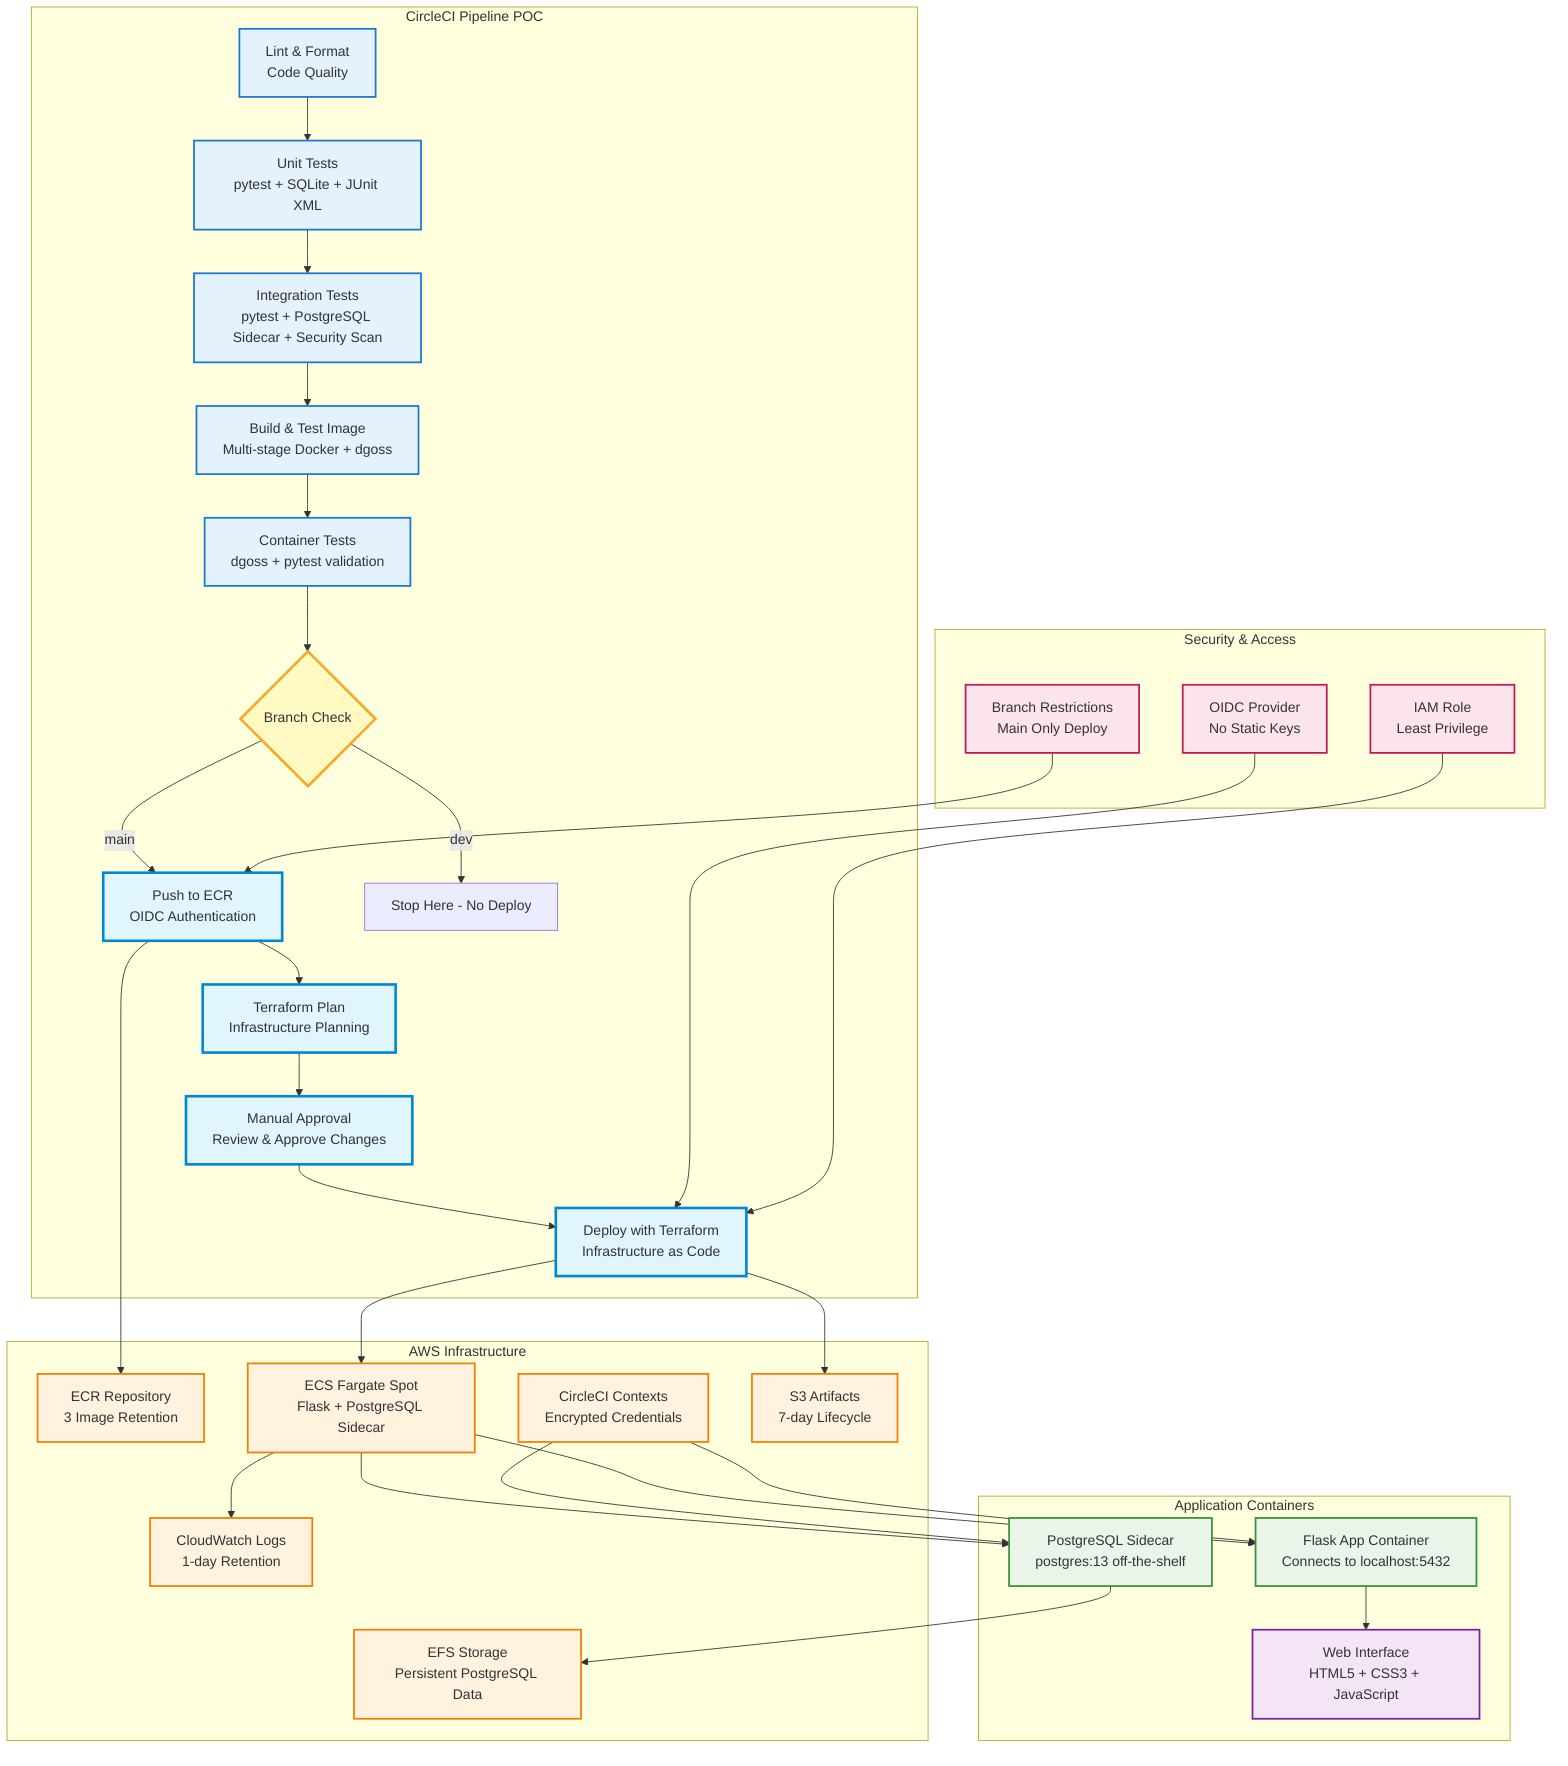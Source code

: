 graph TB    
    subgraph "CircleCI Pipeline POC"
        F[Lint & Format<br/>Code Quality] --> G[Unit Tests<br/>pytest + SQLite + JUnit XML]
        G --> H[Integration Tests<br/>pytest + PostgreSQL Sidecar + Security Scan]
        H --> I[Build & Test Image<br/>Multi-stage Docker + dgoss]
        I --> J[Container Tests<br/>dgoss + pytest validation]
        J --> K{Branch Check}
        K -->|main| N[Push to ECR<br/>OIDC Authentication]
        K -->|dev| M[Stop Here - No Deploy]
        N --> P[Terraform Plan<br/>Infrastructure Planning]
        P --> Q[Manual Approval<br/>Review & Approve Changes]
        Q --> R[Deploy with Terraform<br/>Infrastructure as Code]
    end
    
    subgraph "AWS Infrastructure"
        S[ECR Repository<br/>3 Image Retention]
        T[ECS Fargate Spot<br/>Flask + PostgreSQL Sidecar]
        U[CircleCI Contexts<br/>Encrypted Credentials]
        V[S3 Artifacts<br/>7-day Lifecycle]
        W[CloudWatch Logs<br/>1-day Retention]
        X[EFS Storage<br/>Persistent PostgreSQL Data]
    end
    
    subgraph "Application Containers"
        AA[PostgreSQL Sidecar<br/>postgres:13 off-the-shelf]
        BB[Flask App Container<br/>Connects to localhost:5432]
        CC[Web Interface<br/>HTML5 + CSS3 + JavaScript]
    end
    
    subgraph "Security & Access"
        DD[OIDC Provider<br/>No Static Keys]
        EE[IAM Role<br/>Least Privilege]
        FF[Branch Restrictions<br/>Main Only Deploy]
    end
    
    %% Connections
    N --> S
    R --> T
    T --> AA
    T --> BB
    BB --> CC
    AA --> X
    U --> AA
    U --> BB
    R --> V
    T --> W
    DD --> R
    EE --> R
    FF --> N
    
    %% Styling
    classDef pipeline fill:#e3f2fd,stroke:#1976d2,stroke-width:2px
    classDef aws fill:#fff3e0,stroke:#f57c00,stroke-width:2px
    classDef application fill:#e8f5e8,stroke:#388e3c,stroke-width:2px
    classDef security fill:#fce4ec,stroke:#c2185b,stroke-width:2px
    classDef decision fill:#fff9c4,stroke:#f9a825,stroke-width:3px
    classDef deploy fill:#e1f5fe,stroke:#0288d1,stroke-width:3px
    classDef web fill:#f3e5f5,stroke:#7b1fa2,stroke-width:2px
    
    class F,G,H,I,J pipeline
    class S,T,U,V,W,X aws
    class AA,BB application
    class CC web
    class DD,EE,FF security
    class K decision
    class N,P,Q,R deploy